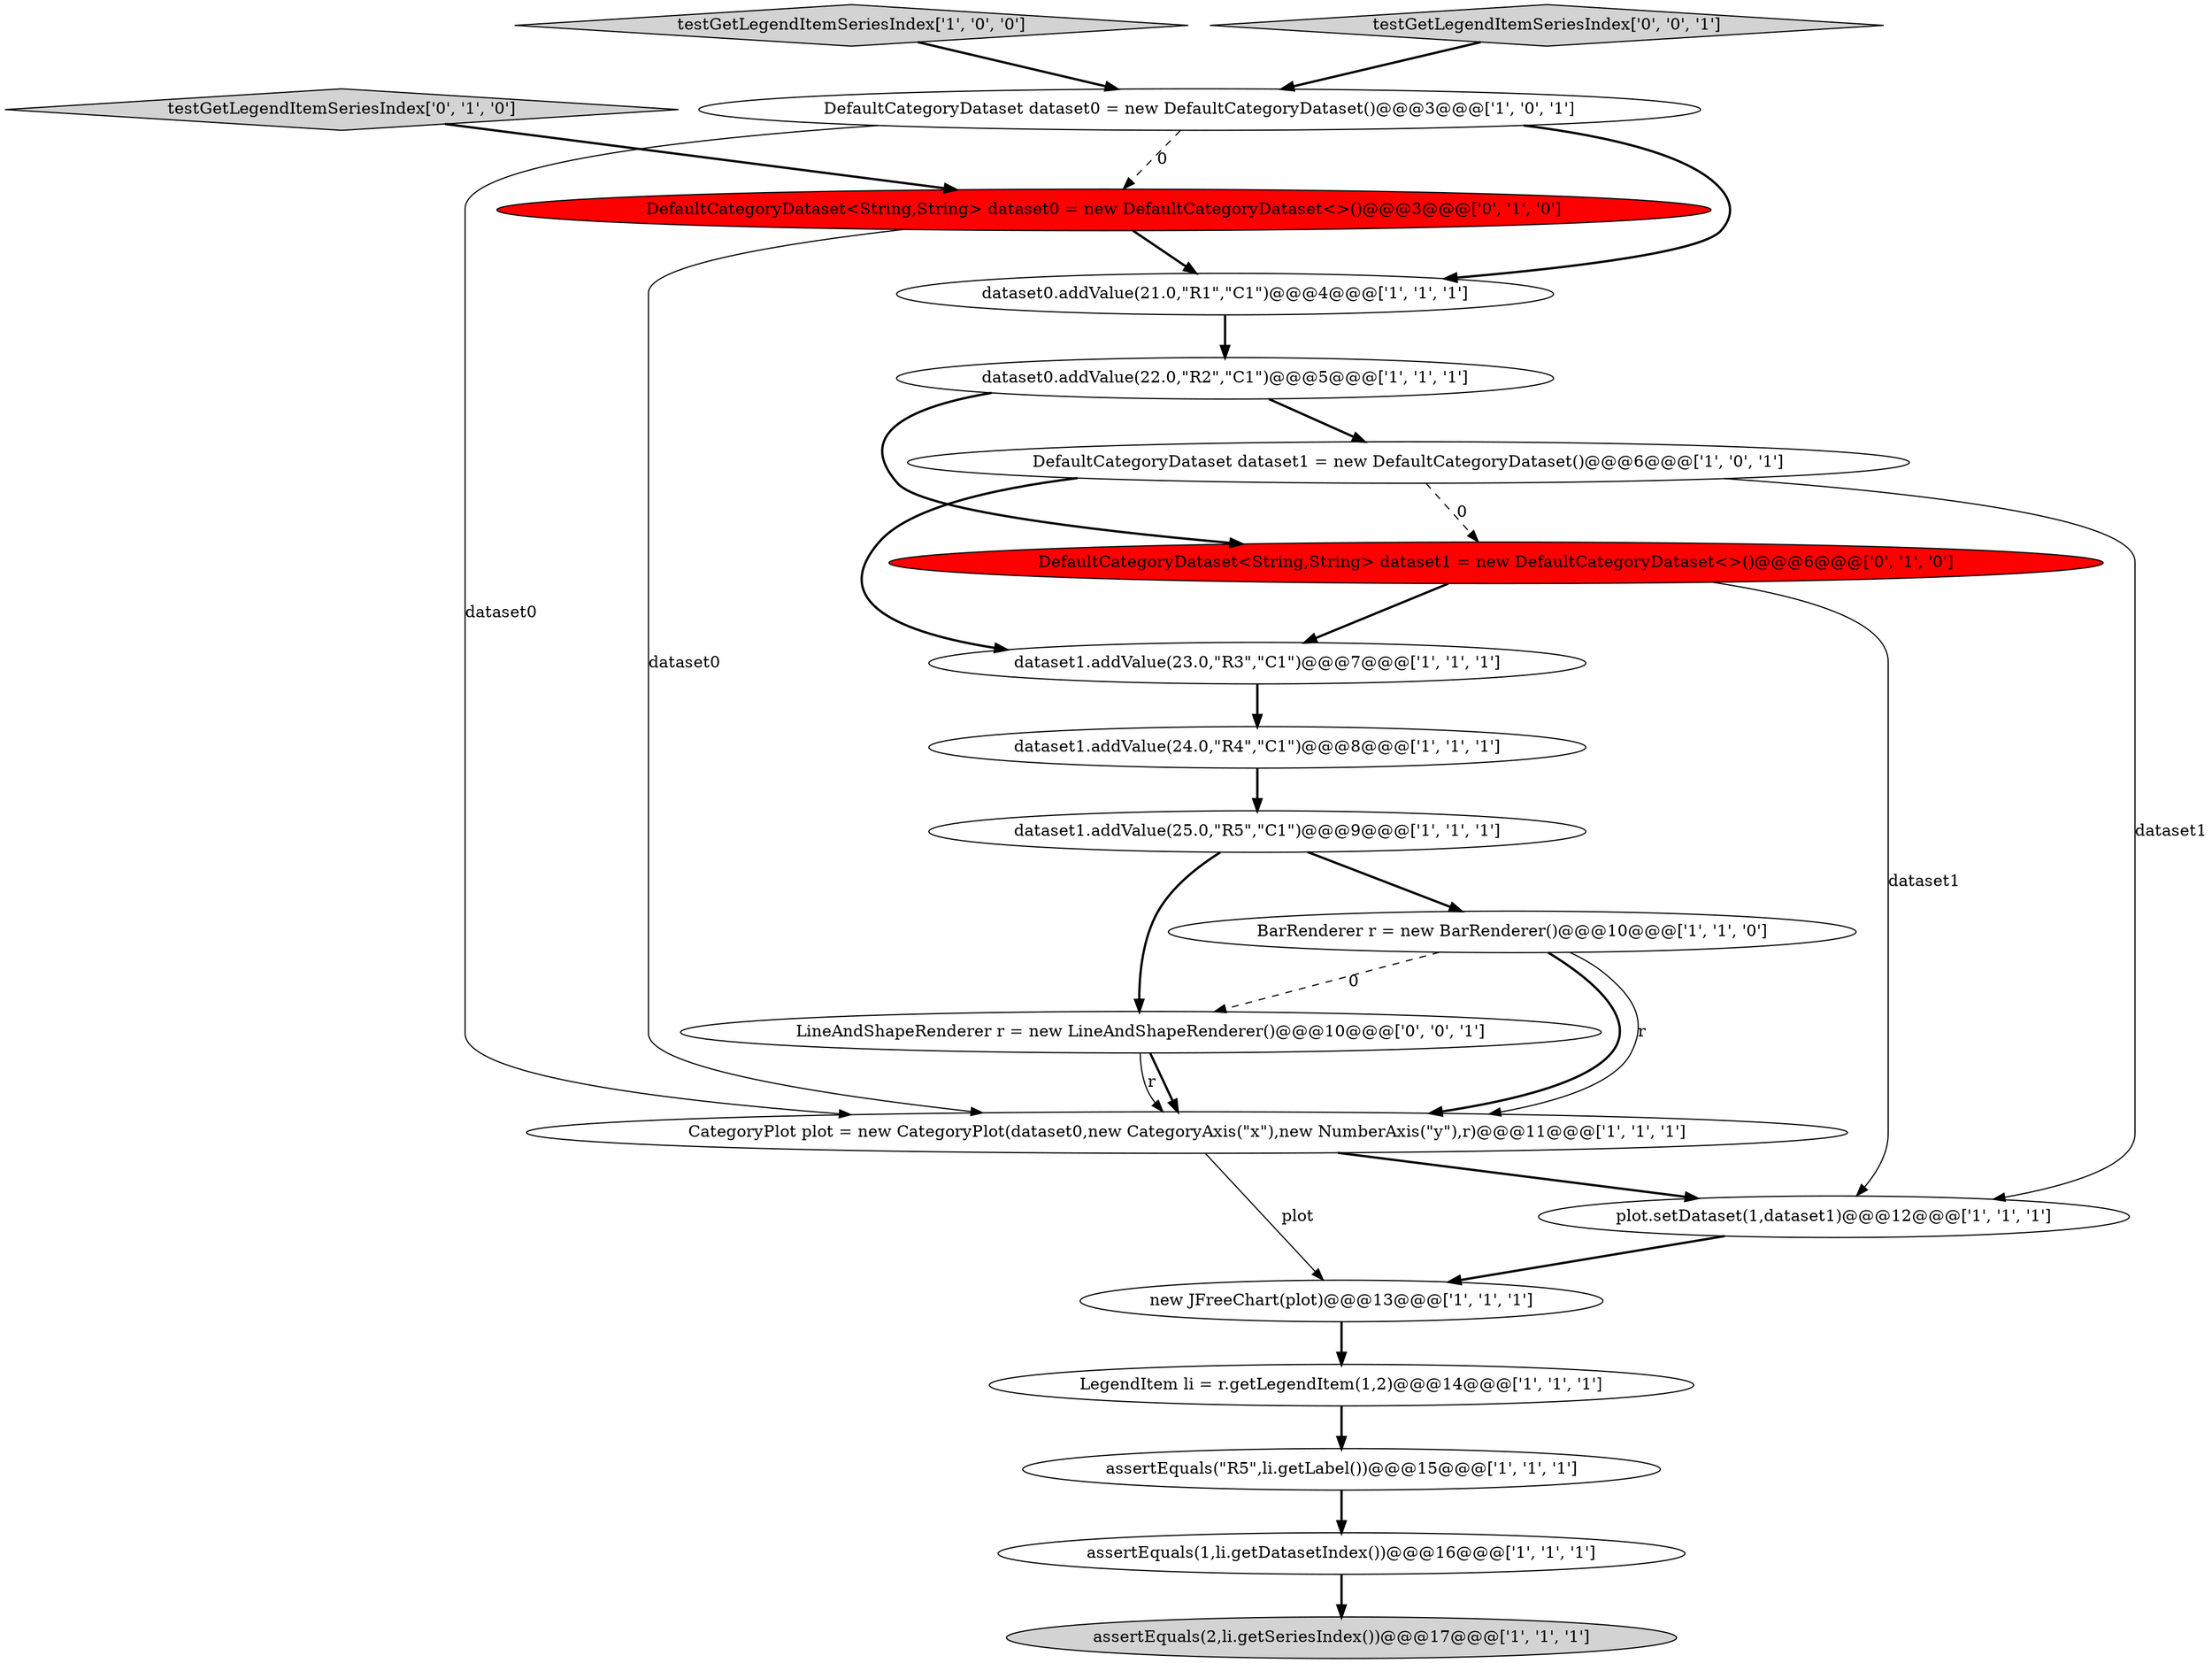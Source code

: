 digraph {
1 [style = filled, label = "dataset1.addValue(24.0,\"R4\",\"C1\")@@@8@@@['1', '1', '1']", fillcolor = white, shape = ellipse image = "AAA0AAABBB1BBB"];
2 [style = filled, label = "assertEquals(1,li.getDatasetIndex())@@@16@@@['1', '1', '1']", fillcolor = white, shape = ellipse image = "AAA0AAABBB1BBB"];
14 [style = filled, label = "plot.setDataset(1,dataset1)@@@12@@@['1', '1', '1']", fillcolor = white, shape = ellipse image = "AAA0AAABBB1BBB"];
11 [style = filled, label = "assertEquals(2,li.getSeriesIndex())@@@17@@@['1', '1', '1']", fillcolor = lightgray, shape = ellipse image = "AAA0AAABBB1BBB"];
7 [style = filled, label = "dataset0.addValue(21.0,\"R1\",\"C1\")@@@4@@@['1', '1', '1']", fillcolor = white, shape = ellipse image = "AAA0AAABBB1BBB"];
9 [style = filled, label = "testGetLegendItemSeriesIndex['1', '0', '0']", fillcolor = lightgray, shape = diamond image = "AAA0AAABBB1BBB"];
15 [style = filled, label = "BarRenderer r = new BarRenderer()@@@10@@@['1', '1', '0']", fillcolor = white, shape = ellipse image = "AAA0AAABBB1BBB"];
4 [style = filled, label = "new JFreeChart(plot)@@@13@@@['1', '1', '1']", fillcolor = white, shape = ellipse image = "AAA0AAABBB1BBB"];
20 [style = filled, label = "LineAndShapeRenderer r = new LineAndShapeRenderer()@@@10@@@['0', '0', '1']", fillcolor = white, shape = ellipse image = "AAA0AAABBB3BBB"];
17 [style = filled, label = "testGetLegendItemSeriesIndex['0', '1', '0']", fillcolor = lightgray, shape = diamond image = "AAA0AAABBB2BBB"];
10 [style = filled, label = "DefaultCategoryDataset dataset0 = new DefaultCategoryDataset()@@@3@@@['1', '0', '1']", fillcolor = white, shape = ellipse image = "AAA0AAABBB1BBB"];
8 [style = filled, label = "assertEquals(\"R5\",li.getLabel())@@@15@@@['1', '1', '1']", fillcolor = white, shape = ellipse image = "AAA0AAABBB1BBB"];
6 [style = filled, label = "dataset1.addValue(23.0,\"R3\",\"C1\")@@@7@@@['1', '1', '1']", fillcolor = white, shape = ellipse image = "AAA0AAABBB1BBB"];
5 [style = filled, label = "dataset1.addValue(25.0,\"R5\",\"C1\")@@@9@@@['1', '1', '1']", fillcolor = white, shape = ellipse image = "AAA0AAABBB1BBB"];
16 [style = filled, label = "DefaultCategoryDataset<String,String> dataset1 = new DefaultCategoryDataset<>()@@@6@@@['0', '1', '0']", fillcolor = red, shape = ellipse image = "AAA1AAABBB2BBB"];
18 [style = filled, label = "DefaultCategoryDataset<String,String> dataset0 = new DefaultCategoryDataset<>()@@@3@@@['0', '1', '0']", fillcolor = red, shape = ellipse image = "AAA1AAABBB2BBB"];
0 [style = filled, label = "CategoryPlot plot = new CategoryPlot(dataset0,new CategoryAxis(\"x\"),new NumberAxis(\"y\"),r)@@@11@@@['1', '1', '1']", fillcolor = white, shape = ellipse image = "AAA0AAABBB1BBB"];
13 [style = filled, label = "dataset0.addValue(22.0,\"R2\",\"C1\")@@@5@@@['1', '1', '1']", fillcolor = white, shape = ellipse image = "AAA0AAABBB1BBB"];
3 [style = filled, label = "DefaultCategoryDataset dataset1 = new DefaultCategoryDataset()@@@6@@@['1', '0', '1']", fillcolor = white, shape = ellipse image = "AAA0AAABBB1BBB"];
19 [style = filled, label = "testGetLegendItemSeriesIndex['0', '0', '1']", fillcolor = lightgray, shape = diamond image = "AAA0AAABBB3BBB"];
12 [style = filled, label = "LegendItem li = r.getLegendItem(1,2)@@@14@@@['1', '1', '1']", fillcolor = white, shape = ellipse image = "AAA0AAABBB1BBB"];
7->13 [style = bold, label=""];
1->5 [style = bold, label=""];
15->20 [style = dashed, label="0"];
18->0 [style = solid, label="dataset0"];
5->20 [style = bold, label=""];
16->6 [style = bold, label=""];
20->0 [style = bold, label=""];
5->15 [style = bold, label=""];
3->6 [style = bold, label=""];
19->10 [style = bold, label=""];
0->4 [style = solid, label="plot"];
9->10 [style = bold, label=""];
10->7 [style = bold, label=""];
13->16 [style = bold, label=""];
16->14 [style = solid, label="dataset1"];
10->18 [style = dashed, label="0"];
6->1 [style = bold, label=""];
0->14 [style = bold, label=""];
13->3 [style = bold, label=""];
8->2 [style = bold, label=""];
12->8 [style = bold, label=""];
15->0 [style = bold, label=""];
20->0 [style = solid, label="r"];
4->12 [style = bold, label=""];
15->0 [style = solid, label="r"];
18->7 [style = bold, label=""];
10->0 [style = solid, label="dataset0"];
3->14 [style = solid, label="dataset1"];
2->11 [style = bold, label=""];
17->18 [style = bold, label=""];
3->16 [style = dashed, label="0"];
14->4 [style = bold, label=""];
}
